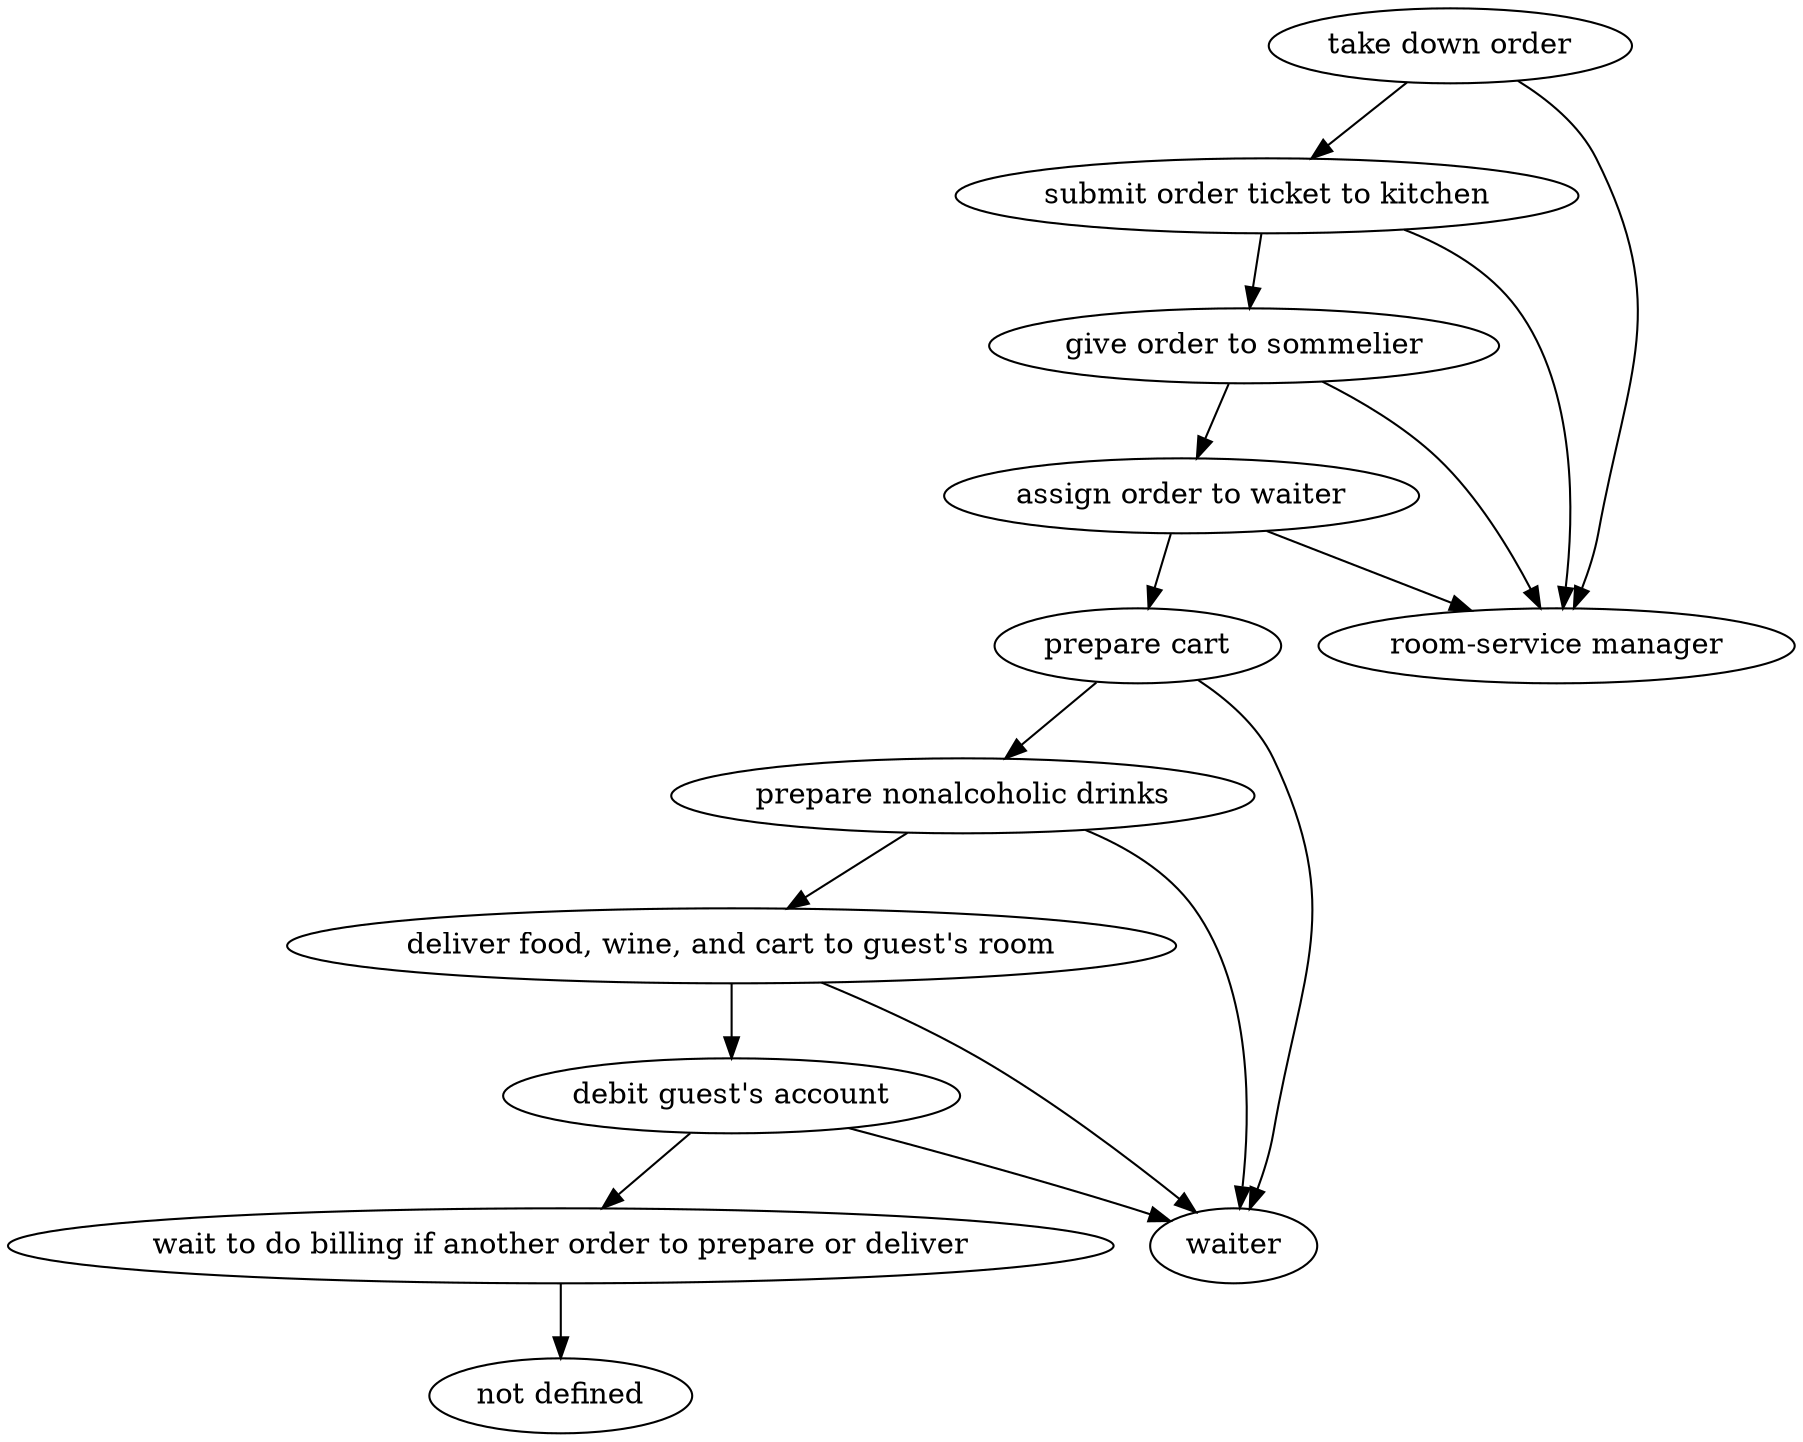 strict digraph "doc-1.3" {
	graph [name="doc-1.3"];
	"take down order"	[attrs="{'type': 'Activity', 'label': 'take down order'}"];
	"submit order ticket to kitchen"	[attrs="{'type': 'Activity', 'label': 'submit order ticket to kitchen'}"];
	"take down order" -> "submit order ticket to kitchen"	[attrs="{'type': 'flow', 'label': 'flow'}"];
	"room-service manager"	[attrs="{'type': 'Actor', 'label': 'room-service manager'}"];
	"take down order" -> "room-service manager"	[attrs="{'type': 'actor performer', 'label': 'actor performer'}"];
	"give order to sommelier"	[attrs="{'type': 'Activity', 'label': 'give order to sommelier'}"];
	"submit order ticket to kitchen" -> "give order to sommelier"	[attrs="{'type': 'flow', 'label': 'flow'}"];
	"submit order ticket to kitchen" -> "room-service manager"	[attrs="{'type': 'actor performer', 'label': 'actor performer'}"];
	"assign order to waiter"	[attrs="{'type': 'Activity', 'label': 'assign order to waiter'}"];
	"give order to sommelier" -> "assign order to waiter"	[attrs="{'type': 'flow', 'label': 'flow'}"];
	"give order to sommelier" -> "room-service manager"	[attrs="{'type': 'actor performer', 'label': 'actor performer'}"];
	"prepare cart"	[attrs="{'type': 'Activity', 'label': 'prepare cart'}"];
	"assign order to waiter" -> "prepare cart"	[attrs="{'type': 'flow', 'label': 'flow'}"];
	"assign order to waiter" -> "room-service manager"	[attrs="{'type': 'actor performer', 'label': 'actor performer'}"];
	"prepare nonalcoholic drinks"	[attrs="{'type': 'Activity', 'label': 'prepare nonalcoholic drinks'}"];
	"prepare cart" -> "prepare nonalcoholic drinks"	[attrs="{'type': 'flow', 'label': 'flow'}"];
	waiter	[attrs="{'type': 'Actor', 'label': 'waiter'}"];
	"prepare cart" -> waiter	[attrs="{'type': 'actor performer', 'label': 'actor performer'}"];
	"deliver food, wine, and cart to guest's room"	[attrs="{'type': 'Activity', 'label': \"deliver food, wine, and cart to guest's room\"}"];
	"prepare nonalcoholic drinks" -> "deliver food, wine, and cart to guest's room"	[attrs="{'type': 'flow', 'label': 'flow'}"];
	"prepare nonalcoholic drinks" -> waiter	[attrs="{'type': 'actor performer', 'label': 'actor performer'}"];
	"debit guest's account"	[attrs="{'type': 'Activity', 'label': \"debit guest's account\"}"];
	"deliver food, wine, and cart to guest's room" -> "debit guest's account"	[attrs="{'type': 'flow', 'label': 'flow'}"];
	"deliver food, wine, and cart to guest's room" -> waiter	[attrs="{'type': 'actor performer', 'label': 'actor performer'}"];
	"wait to do billing if another order to prepare or deliver"	[attrs="{'type': 'Activity', 'label': 'wait to do billing if another order to prepare or deliver'}"];
	"debit guest's account" -> "wait to do billing if another order to prepare or deliver"	[attrs="{'type': 'flow', 'label': 'flow'}"];
	"debit guest's account" -> waiter	[attrs="{'type': 'actor performer', 'label': 'actor performer'}"];
	"not defined"	[attrs="{'type': 'Actor', 'label': 'not defined'}"];
	"wait to do billing if another order to prepare or deliver" -> "not defined"	[attrs="{'type': 'actor performer', 'label': 'actor performer'}"];
}
